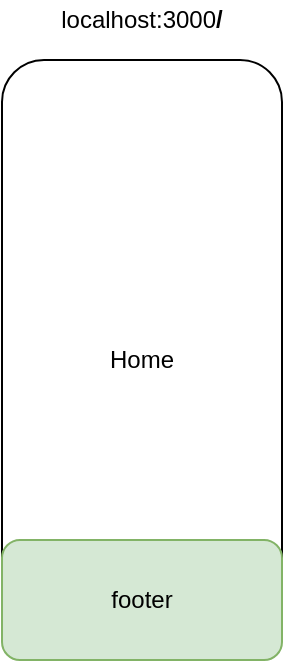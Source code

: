 <mxfile version="12.1.0" type="device" pages="6"><diagram id="m5LkXMjh34nN6OphXNnr" name="01"><mxGraphModel dx="1422" dy="772" grid="1" gridSize="10" guides="1" tooltips="1" connect="1" arrows="1" fold="1" page="1" pageScale="1" pageWidth="827" pageHeight="1169" math="0" shadow="0"><root><mxCell id="0"/><mxCell id="1" parent="0"/><mxCell id="614Kfta4CC9QJ3kW5jLq-1" value="Home" style="rounded=1;whiteSpace=wrap;html=1;" parent="1" vertex="1"><mxGeometry x="190" y="90" width="140" height="300" as="geometry"/></mxCell><mxCell id="614Kfta4CC9QJ3kW5jLq-4" value="footer" style="rounded=1;whiteSpace=wrap;html=1;fillColor=#d5e8d4;strokeColor=#82b366;" parent="1" vertex="1"><mxGeometry x="190" y="330" width="140" height="60" as="geometry"/></mxCell><mxCell id="614Kfta4CC9QJ3kW5jLq-7" value="localhost:3000&lt;b&gt;/&lt;/b&gt;" style="text;html=1;strokeColor=none;fillColor=none;align=center;verticalAlign=middle;whiteSpace=wrap;rounded=0;" parent="1" vertex="1"><mxGeometry x="200" y="60" width="120" height="20" as="geometry"/></mxCell></root></mxGraphModel></diagram><diagram id="e_0MJd91Fb3AIqAmwd84" name="02"><mxGraphModel dx="1422" dy="772" grid="1" gridSize="10" guides="1" tooltips="1" connect="1" arrows="1" fold="1" page="1" pageScale="1" pageWidth="827" pageHeight="1169" math="0" shadow="0"><root><mxCell id="RuSlhY7j72g3u35URN_u-0"/><mxCell id="RuSlhY7j72g3u35URN_u-1" parent="RuSlhY7j72g3u35URN_u-0"/><mxCell id="RuSlhY7j72g3u35URN_u-2" value="Categorias" style="rounded=1;whiteSpace=wrap;html=1;" parent="RuSlhY7j72g3u35URN_u-1" vertex="1"><mxGeometry x="360" y="90" width="140" height="300" as="geometry"/></mxCell><mxCell id="RuSlhY7j72g3u35URN_u-3" value="footer" style="rounded=1;whiteSpace=wrap;html=1;fillColor=#d5e8d4;strokeColor=#82b366;" parent="RuSlhY7j72g3u35URN_u-1" vertex="1"><mxGeometry x="360" y="330" width="140" height="60" as="geometry"/></mxCell><mxCell id="RuSlhY7j72g3u35URN_u-4" value="localhost:3000&lt;b&gt;/categorias&lt;/b&gt;" style="text;html=1;strokeColor=none;fillColor=none;align=center;verticalAlign=middle;whiteSpace=wrap;rounded=0;" parent="RuSlhY7j72g3u35URN_u-1" vertex="1"><mxGeometry x="370" y="60" width="120" height="20" as="geometry"/></mxCell><mxCell id="B5m6IKTt5N7ThUCKA2Fc-0" value="Home" style="rounded=1;whiteSpace=wrap;html=1;" parent="RuSlhY7j72g3u35URN_u-1" vertex="1"><mxGeometry x="190" y="90" width="140" height="300" as="geometry"/></mxCell><mxCell id="B5m6IKTt5N7ThUCKA2Fc-1" value="footer" style="rounded=1;whiteSpace=wrap;html=1;fillColor=#d5e8d4;strokeColor=#82b366;" parent="RuSlhY7j72g3u35URN_u-1" vertex="1"><mxGeometry x="190" y="330" width="140" height="60" as="geometry"/></mxCell><mxCell id="B5m6IKTt5N7ThUCKA2Fc-2" value="localhost:3000&lt;b&gt;/&lt;/b&gt;" style="text;html=1;strokeColor=none;fillColor=none;align=center;verticalAlign=middle;whiteSpace=wrap;rounded=0;" parent="RuSlhY7j72g3u35URN_u-1" vertex="1"><mxGeometry x="200" y="60" width="120" height="20" as="geometry"/></mxCell></root></mxGraphModel></diagram><diagram name="03" id="mMkwxJYeMw834pNhuVQ-"><mxGraphModel dx="1422" dy="772" grid="1" gridSize="10" guides="1" tooltips="1" connect="1" arrows="1" fold="1" page="1" pageScale="1" pageWidth="827" pageHeight="1169" math="0" shadow="0"><root><mxCell id="aUBhU6UOAZ9u8RipyC1l-0"/><mxCell id="aUBhU6UOAZ9u8RipyC1l-1" parent="aUBhU6UOAZ9u8RipyC1l-0"/><mxCell id="aUBhU6UOAZ9u8RipyC1l-2" value="Categorias" style="rounded=1;whiteSpace=wrap;html=1;" parent="aUBhU6UOAZ9u8RipyC1l-1" vertex="1"><mxGeometry x="360" y="90" width="140" height="300" as="geometry"/></mxCell><mxCell id="aUBhU6UOAZ9u8RipyC1l-3" value="footer" style="rounded=1;whiteSpace=wrap;html=1;fillColor=#d5e8d4;strokeColor=#82b366;" parent="aUBhU6UOAZ9u8RipyC1l-1" vertex="1"><mxGeometry x="360" y="330" width="140" height="60" as="geometry"/></mxCell><mxCell id="aUBhU6UOAZ9u8RipyC1l-4" value="localhost:3000&lt;b&gt;/categorias&lt;/b&gt;" style="text;html=1;strokeColor=none;fillColor=none;align=center;verticalAlign=middle;whiteSpace=wrap;rounded=0;" parent="aUBhU6UOAZ9u8RipyC1l-1" vertex="1"><mxGeometry x="370" y="60" width="120" height="20" as="geometry"/></mxCell><mxCell id="aUBhU6UOAZ9u8RipyC1l-5" value="Home" style="rounded=1;whiteSpace=wrap;html=1;" parent="aUBhU6UOAZ9u8RipyC1l-1" vertex="1"><mxGeometry x="190" y="90" width="140" height="300" as="geometry"/></mxCell><mxCell id="aUBhU6UOAZ9u8RipyC1l-6" value="footer" style="rounded=1;whiteSpace=wrap;html=1;fillColor=#d5e8d4;strokeColor=#82b366;" parent="aUBhU6UOAZ9u8RipyC1l-1" vertex="1"><mxGeometry x="190" y="330" width="140" height="60" as="geometry"/></mxCell><mxCell id="aUBhU6UOAZ9u8RipyC1l-7" value="localhost:3000&lt;b&gt;/&lt;/b&gt;" style="text;html=1;strokeColor=none;fillColor=none;align=center;verticalAlign=middle;whiteSpace=wrap;rounded=0;" parent="aUBhU6UOAZ9u8RipyC1l-1" vertex="1"><mxGeometry x="200" y="60" width="120" height="20" as="geometry"/></mxCell><mxCell id="aUBhU6UOAZ9u8RipyC1l-8" value="react-router" style="text;html=1;strokeColor=none;fillColor=none;align=center;verticalAlign=middle;whiteSpace=wrap;rounded=0;" parent="aUBhU6UOAZ9u8RipyC1l-1" vertex="1"><mxGeometry x="280" y="20" width="120" height="20" as="geometry"/></mxCell></root></mxGraphModel></diagram><diagram name="04" id="oxm_rgyJTPX-mSEf8c4x"><mxGraphModel dx="1422" dy="772" grid="1" gridSize="10" guides="1" tooltips="1" connect="1" arrows="1" fold="1" page="1" pageScale="1" pageWidth="827" pageHeight="1169" math="0" shadow="0"><root><mxCell id="gFblY6WZ3s65a_ISkN9p-0"/><mxCell id="gFblY6WZ3s65a_ISkN9p-1" parent="gFblY6WZ3s65a_ISkN9p-0"/><mxCell id="gFblY6WZ3s65a_ISkN9p-2" value="Categorias" style="rounded=1;whiteSpace=wrap;html=1;" parent="gFblY6WZ3s65a_ISkN9p-1" vertex="1"><mxGeometry x="360" y="90" width="140" height="300" as="geometry"/></mxCell><mxCell id="gFblY6WZ3s65a_ISkN9p-4" value="localhost:3000&lt;b&gt;/categorias&lt;/b&gt;" style="text;html=1;strokeColor=none;fillColor=none;align=center;verticalAlign=middle;whiteSpace=wrap;rounded=0;" parent="gFblY6WZ3s65a_ISkN9p-1" vertex="1"><mxGeometry x="370" y="60" width="120" height="20" as="geometry"/></mxCell><mxCell id="gFblY6WZ3s65a_ISkN9p-5" value="Home" style="rounded=1;whiteSpace=wrap;html=1;" parent="gFblY6WZ3s65a_ISkN9p-1" vertex="1"><mxGeometry x="190" y="90" width="140" height="300" as="geometry"/></mxCell><mxCell id="gFblY6WZ3s65a_ISkN9p-9" style="edgeStyle=orthogonalEdgeStyle;rounded=0;orthogonalLoop=1;jettySize=auto;html=1;entryX=0.5;entryY=1;entryDx=0;entryDy=0;" parent="gFblY6WZ3s65a_ISkN9p-1" source="gFblY6WZ3s65a_ISkN9p-6" target="gFblY6WZ3s65a_ISkN9p-5" edge="1"><mxGeometry relative="1" as="geometry"/></mxCell><mxCell id="gFblY6WZ3s65a_ISkN9p-10" style="edgeStyle=orthogonalEdgeStyle;rounded=0;orthogonalLoop=1;jettySize=auto;html=1;entryX=0.5;entryY=1;entryDx=0;entryDy=0;" parent="gFblY6WZ3s65a_ISkN9p-1" source="gFblY6WZ3s65a_ISkN9p-6" target="gFblY6WZ3s65a_ISkN9p-2" edge="1"><mxGeometry relative="1" as="geometry"/></mxCell><mxCell id="gFblY6WZ3s65a_ISkN9p-6" value="footer" style="rounded=1;whiteSpace=wrap;html=1;fillColor=#d5e8d4;strokeColor=#82b366;" parent="gFblY6WZ3s65a_ISkN9p-1" vertex="1"><mxGeometry x="270" y="430" width="140" height="60" as="geometry"/></mxCell><mxCell id="gFblY6WZ3s65a_ISkN9p-7" value="localhost:3000&lt;b&gt;/&lt;/b&gt;" style="text;html=1;strokeColor=none;fillColor=none;align=center;verticalAlign=middle;whiteSpace=wrap;rounded=0;" parent="gFblY6WZ3s65a_ISkN9p-1" vertex="1"><mxGeometry x="200" y="60" width="120" height="20" as="geometry"/></mxCell><mxCell id="gFblY6WZ3s65a_ISkN9p-8" value="react-router" style="text;html=1;strokeColor=none;fillColor=none;align=center;verticalAlign=middle;whiteSpace=wrap;rounded=0;" parent="gFblY6WZ3s65a_ISkN9p-1" vertex="1"><mxGeometry x="280" y="20" width="120" height="20" as="geometry"/></mxCell></root></mxGraphModel></diagram><diagram name="05" id="xwHLsqY3cWvdFmniNsPl"><mxGraphModel dx="898" dy="466" grid="1" gridSize="10" guides="1" tooltips="1" connect="1" arrows="1" fold="1" page="1" pageScale="1" pageWidth="827" pageHeight="1169" math="0" shadow="0"><root><mxCell id="0prz1RWw-D-txmF9nNLg-0"/><mxCell id="0prz1RWw-D-txmF9nNLg-1" parent="0prz1RWw-D-txmF9nNLg-0"/><mxCell id="0prz1RWw-D-txmF9nNLg-13" style="edgeStyle=orthogonalEdgeStyle;rounded=0;orthogonalLoop=1;jettySize=auto;html=1;" edge="1" parent="0prz1RWw-D-txmF9nNLg-1" source="0prz1RWw-D-txmF9nNLg-2" target="0prz1RWw-D-txmF9nNLg-11"><mxGeometry relative="1" as="geometry"/></mxCell><mxCell id="0prz1RWw-D-txmF9nNLg-2" value="Categorias" style="rounded=1;whiteSpace=wrap;html=1;" vertex="1" parent="0prz1RWw-D-txmF9nNLg-1"><mxGeometry x="360" y="90" width="140" height="300" as="geometry"/></mxCell><mxCell id="0prz1RWw-D-txmF9nNLg-3" value="localhost:3000&lt;b&gt;/categorias&lt;/b&gt;" style="text;html=1;strokeColor=none;fillColor=none;align=center;verticalAlign=middle;whiteSpace=wrap;rounded=0;" vertex="1" parent="0prz1RWw-D-txmF9nNLg-1"><mxGeometry x="370" y="60" width="120" height="20" as="geometry"/></mxCell><mxCell id="0prz1RWw-D-txmF9nNLg-4" value="Home" style="rounded=1;whiteSpace=wrap;html=1;" vertex="1" parent="0prz1RWw-D-txmF9nNLg-1"><mxGeometry x="190" y="90" width="140" height="300" as="geometry"/></mxCell><mxCell id="0prz1RWw-D-txmF9nNLg-5" style="edgeStyle=orthogonalEdgeStyle;rounded=0;orthogonalLoop=1;jettySize=auto;html=1;entryX=0.5;entryY=1;entryDx=0;entryDy=0;" edge="1" parent="0prz1RWw-D-txmF9nNLg-1" source="0prz1RWw-D-txmF9nNLg-7" target="0prz1RWw-D-txmF9nNLg-4"><mxGeometry relative="1" as="geometry"/></mxCell><mxCell id="0prz1RWw-D-txmF9nNLg-6" style="edgeStyle=orthogonalEdgeStyle;rounded=0;orthogonalLoop=1;jettySize=auto;html=1;entryX=0.5;entryY=1;entryDx=0;entryDy=0;" edge="1" parent="0prz1RWw-D-txmF9nNLg-1" source="0prz1RWw-D-txmF9nNLg-7" target="0prz1RWw-D-txmF9nNLg-2"><mxGeometry relative="1" as="geometry"/></mxCell><mxCell id="0prz1RWw-D-txmF9nNLg-7" value="footer" style="rounded=1;whiteSpace=wrap;html=1;" vertex="1" parent="0prz1RWw-D-txmF9nNLg-1"><mxGeometry x="270" y="430" width="140" height="60" as="geometry"/></mxCell><mxCell id="0prz1RWw-D-txmF9nNLg-8" value="localhost:3000&lt;b&gt;/&lt;/b&gt;" style="text;html=1;strokeColor=none;fillColor=none;align=center;verticalAlign=middle;whiteSpace=wrap;rounded=0;" vertex="1" parent="0prz1RWw-D-txmF9nNLg-1"><mxGeometry x="200" y="60" width="120" height="20" as="geometry"/></mxCell><mxCell id="0prz1RWw-D-txmF9nNLg-9" value="react-router" style="text;html=1;strokeColor=none;fillColor=none;align=center;verticalAlign=middle;whiteSpace=wrap;rounded=0;" vertex="1" parent="0prz1RWw-D-txmF9nNLg-1"><mxGeometry x="280" y="20" width="120" height="20" as="geometry"/></mxCell><mxCell id="0prz1RWw-D-txmF9nNLg-10" value="BD" style="shape=cylinder;whiteSpace=wrap;html=1;boundedLbl=1;backgroundOutline=1;" vertex="1" parent="0prz1RWw-D-txmF9nNLg-1"><mxGeometry x="810" y="200" width="60" height="80" as="geometry"/></mxCell><mxCell id="0prz1RWw-D-txmF9nNLg-12" style="edgeStyle=orthogonalEdgeStyle;rounded=0;orthogonalLoop=1;jettySize=auto;html=1;entryX=0;entryY=0.5;entryDx=0;entryDy=0;" edge="1" parent="0prz1RWw-D-txmF9nNLg-1" source="0prz1RWw-D-txmF9nNLg-11" target="0prz1RWw-D-txmF9nNLg-10"><mxGeometry relative="1" as="geometry"/></mxCell><mxCell id="0prz1RWw-D-txmF9nNLg-17" style="edgeStyle=orthogonalEdgeStyle;rounded=0;orthogonalLoop=1;jettySize=auto;html=1;exitX=-0.004;exitY=0.844;exitDx=0;exitDy=0;exitPerimeter=0;fillColor=#dae8fc;strokeColor=#6c8ebf;" edge="1" parent="0prz1RWw-D-txmF9nNLg-1" source="0prz1RWw-D-txmF9nNLg-11"><mxGeometry relative="1" as="geometry"><mxPoint x="501" y="276" as="targetPoint"/></mxGeometry></mxCell><mxCell id="0prz1RWw-D-txmF9nNLg-11" value="BackEnd" style="rounded=1;whiteSpace=wrap;html=1;" vertex="1" parent="0prz1RWw-D-txmF9nNLg-1"><mxGeometry x="690" y="170" width="100" height="140" as="geometry"/></mxCell><mxCell id="0prz1RWw-D-txmF9nNLg-14" value="localhost:5000/api/categorias" style="text;html=1;strokeColor=none;fillColor=none;align=center;verticalAlign=middle;whiteSpace=wrap;rounded=0;" vertex="1" parent="0prz1RWw-D-txmF9nNLg-1"><mxGeometry x="515" y="170" width="160" height="20" as="geometry"/></mxCell><mxCell id="0prz1RWw-D-txmF9nNLg-16" value="fetch(GET)&lt;br&gt;.then()&lt;br&gt;.then()&lt;br&gt;.catch()" style="text;html=1;strokeColor=none;fillColor=none;align=center;verticalAlign=middle;whiteSpace=wrap;rounded=0;" vertex="1" parent="0prz1RWw-D-txmF9nNLg-1"><mxGeometry x="520" y="80" width="150" height="80" as="geometry"/></mxCell><mxCell id="0prz1RWw-D-txmF9nNLg-18" value="state" style="ellipse;whiteSpace=wrap;html=1;fillColor=#dae8fc;strokeColor=#6c8ebf;" vertex="1" parent="0prz1RWw-D-txmF9nNLg-1"><mxGeometry x="390" y="260" width="80" height="50" as="geometry"/></mxCell><mxCell id="0prz1RWw-D-txmF9nNLg-19" value="[{id, nome}, {id, nome}]" style="text;html=1;strokeColor=none;fillColor=none;align=center;verticalAlign=middle;whiteSpace=wrap;rounded=0;" vertex="1" parent="0prz1RWw-D-txmF9nNLg-1"><mxGeometry x="520" y="300" width="160" height="20" as="geometry"/></mxCell></root></mxGraphModel></diagram><diagram name="06" id="wJZ_YpOKqmFx5_a2rMBW"><mxGraphModel dx="1422" dy="772" grid="1" gridSize="10" guides="1" tooltips="1" connect="1" arrows="1" fold="1" page="1" pageScale="1" pageWidth="827" pageHeight="1169" math="0" shadow="0"><root><mxCell id="K5Ka5Q_WL1Bbzo9g7bzk-0"/><mxCell id="K5Ka5Q_WL1Bbzo9g7bzk-1" parent="K5Ka5Q_WL1Bbzo9g7bzk-0"/><mxCell id="K5Ka5Q_WL1Bbzo9g7bzk-2" style="edgeStyle=orthogonalEdgeStyle;rounded=0;orthogonalLoop=1;jettySize=auto;html=1;fillColor=#f8cecc;strokeColor=#b85450;" parent="K5Ka5Q_WL1Bbzo9g7bzk-1" source="K5Ka5Q_WL1Bbzo9g7bzk-3" target="K5Ka5Q_WL1Bbzo9g7bzk-14" edge="1"><mxGeometry relative="1" as="geometry"/></mxCell><mxCell id="K5Ka5Q_WL1Bbzo9g7bzk-3" value="Categorias" style="rounded=1;whiteSpace=wrap;html=1;" parent="K5Ka5Q_WL1Bbzo9g7bzk-1" vertex="1"><mxGeometry x="360" y="90" width="140" height="300" as="geometry"/></mxCell><mxCell id="K5Ka5Q_WL1Bbzo9g7bzk-4" value="localhost:3000&lt;b&gt;/categorias&lt;/b&gt;" style="text;html=1;strokeColor=none;fillColor=none;align=center;verticalAlign=middle;whiteSpace=wrap;rounded=0;" parent="K5Ka5Q_WL1Bbzo9g7bzk-1" vertex="1"><mxGeometry x="370" y="60" width="120" height="20" as="geometry"/></mxCell><mxCell id="K5Ka5Q_WL1Bbzo9g7bzk-5" value="Home" style="rounded=1;whiteSpace=wrap;html=1;" parent="K5Ka5Q_WL1Bbzo9g7bzk-1" vertex="1"><mxGeometry x="190" y="90" width="140" height="300" as="geometry"/></mxCell><mxCell id="K5Ka5Q_WL1Bbzo9g7bzk-6" style="edgeStyle=orthogonalEdgeStyle;rounded=0;orthogonalLoop=1;jettySize=auto;html=1;entryX=0.5;entryY=1;entryDx=0;entryDy=0;" parent="K5Ka5Q_WL1Bbzo9g7bzk-1" source="K5Ka5Q_WL1Bbzo9g7bzk-8" target="K5Ka5Q_WL1Bbzo9g7bzk-5" edge="1"><mxGeometry relative="1" as="geometry"/></mxCell><mxCell id="K5Ka5Q_WL1Bbzo9g7bzk-7" style="edgeStyle=orthogonalEdgeStyle;rounded=0;orthogonalLoop=1;jettySize=auto;html=1;entryX=0.5;entryY=1;entryDx=0;entryDy=0;" parent="K5Ka5Q_WL1Bbzo9g7bzk-1" source="K5Ka5Q_WL1Bbzo9g7bzk-8" target="K5Ka5Q_WL1Bbzo9g7bzk-3" edge="1"><mxGeometry relative="1" as="geometry"/></mxCell><mxCell id="K5Ka5Q_WL1Bbzo9g7bzk-8" value="footer" style="rounded=1;whiteSpace=wrap;html=1;" parent="K5Ka5Q_WL1Bbzo9g7bzk-1" vertex="1"><mxGeometry x="270" y="430" width="140" height="60" as="geometry"/></mxCell><mxCell id="K5Ka5Q_WL1Bbzo9g7bzk-9" value="localhost:3000&lt;b&gt;/&lt;/b&gt;" style="text;html=1;strokeColor=none;fillColor=none;align=center;verticalAlign=middle;whiteSpace=wrap;rounded=0;" parent="K5Ka5Q_WL1Bbzo9g7bzk-1" vertex="1"><mxGeometry x="200" y="60" width="120" height="20" as="geometry"/></mxCell><mxCell id="K5Ka5Q_WL1Bbzo9g7bzk-10" value="react-router" style="text;html=1;strokeColor=none;fillColor=none;align=center;verticalAlign=middle;whiteSpace=wrap;rounded=0;" parent="K5Ka5Q_WL1Bbzo9g7bzk-1" vertex="1"><mxGeometry x="280" y="20" width="120" height="20" as="geometry"/></mxCell><mxCell id="K5Ka5Q_WL1Bbzo9g7bzk-11" value="BD" style="shape=cylinder;whiteSpace=wrap;html=1;boundedLbl=1;backgroundOutline=1;" parent="K5Ka5Q_WL1Bbzo9g7bzk-1" vertex="1"><mxGeometry x="810" y="200" width="60" height="80" as="geometry"/></mxCell><mxCell id="K5Ka5Q_WL1Bbzo9g7bzk-12" style="edgeStyle=orthogonalEdgeStyle;rounded=0;orthogonalLoop=1;jettySize=auto;html=1;entryX=0;entryY=0.5;entryDx=0;entryDy=0;" parent="K5Ka5Q_WL1Bbzo9g7bzk-1" source="K5Ka5Q_WL1Bbzo9g7bzk-14" target="K5Ka5Q_WL1Bbzo9g7bzk-11" edge="1"><mxGeometry relative="1" as="geometry"/></mxCell><mxCell id="K5Ka5Q_WL1Bbzo9g7bzk-14" value="BackEnd" style="rounded=1;whiteSpace=wrap;html=1;" parent="K5Ka5Q_WL1Bbzo9g7bzk-1" vertex="1"><mxGeometry x="690" y="170" width="100" height="140" as="geometry"/></mxCell><mxCell id="K5Ka5Q_WL1Bbzo9g7bzk-15" value="localhost:5000/api/categorias" style="text;html=1;strokeColor=none;fillColor=none;align=center;verticalAlign=middle;whiteSpace=wrap;rounded=0;" parent="K5Ka5Q_WL1Bbzo9g7bzk-1" vertex="1"><mxGeometry x="515" y="170" width="160" height="20" as="geometry"/></mxCell><mxCell id="K5Ka5Q_WL1Bbzo9g7bzk-16" value="fetch(POST)&lt;br&gt;.then()&lt;br&gt;.then()&lt;br&gt;.catch()" style="text;html=1;strokeColor=none;fillColor=none;align=center;verticalAlign=middle;whiteSpace=wrap;rounded=0;" parent="K5Ka5Q_WL1Bbzo9g7bzk-1" vertex="1"><mxGeometry x="520" y="80" width="150" height="80" as="geometry"/></mxCell><mxCell id="K5Ka5Q_WL1Bbzo9g7bzk-17" value="formulário" style="ellipse;whiteSpace=wrap;html=1;fillColor=#f8cecc;strokeColor=#b85450;" parent="K5Ka5Q_WL1Bbzo9g7bzk-1" vertex="1"><mxGeometry x="390" y="260" width="80" height="50" as="geometry"/></mxCell><mxCell id="K5Ka5Q_WL1Bbzo9g7bzk-18" value="{id, nome}" style="text;html=1;strokeColor=none;fillColor=none;align=center;verticalAlign=middle;whiteSpace=wrap;rounded=0;" parent="K5Ka5Q_WL1Bbzo9g7bzk-1" vertex="1"><mxGeometry x="515" y="200" width="160" height="20" as="geometry"/></mxCell></root></mxGraphModel></diagram></mxfile>